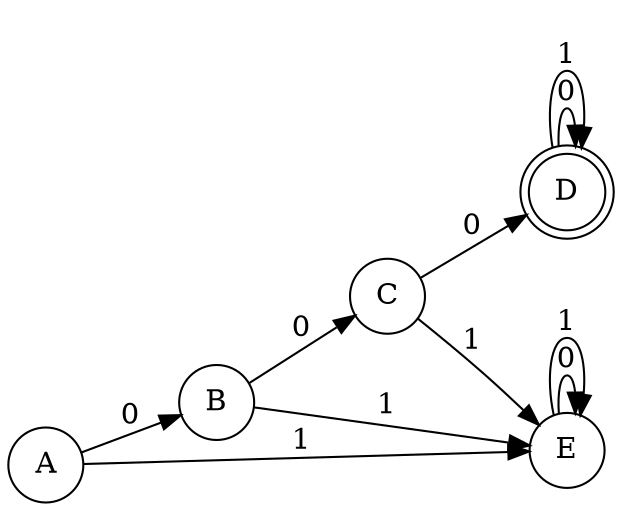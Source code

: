 digraph finite_state_machine {
	rankdir=LR size="8,5"
	node [shape=doublecircle]
	D
	node [shape=circle]
	A -> B [label=0]
	A -> E [label=1]
	B -> C [label=0]
	B -> E [label=1]
	C -> D [label=0]
	C -> E [label=1]
	D -> D [label=0]
	D -> D [label=1]
	E -> E [label=0]
	E -> E [label=1]
}
